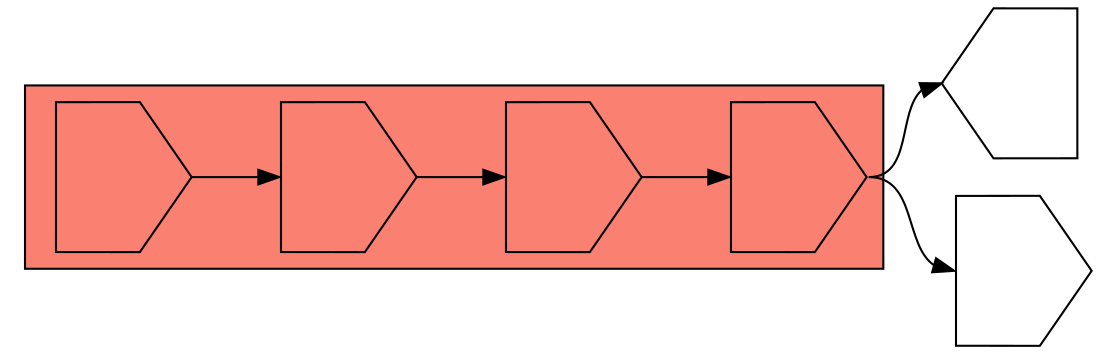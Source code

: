 digraph asm {
	rotate=90;
	edge [headport=n,tailport=s];
subgraph cluster_C10234_2647_7933_2097 {
	10234 [label="",height=1,width=1,shape=invhouse];
	2647 [label="",height=1,width=1,shape=invhouse];
	7933 [label="",height=1,width=1,shape=invhouse];
	2097 [label="",height=1,width=1,shape=invhouse];
	style=filled;
	fillcolor=salmon;
}
	15694 [label="",height=1,width=1,shape=invhouse];
	20263 [label="",height=1,width=1,shape=house];
	10234 -> 2647
	2647 -> 7933
	7933 -> 2097
	2097 -> 15694
	2097 -> 20263
}